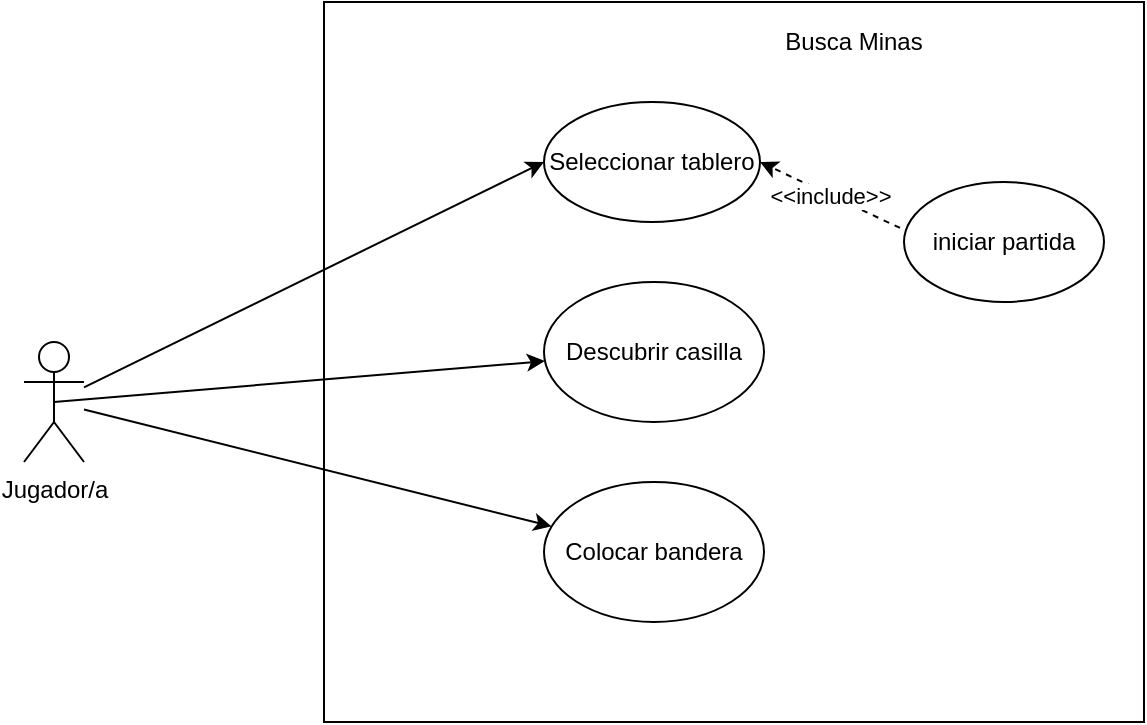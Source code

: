 <mxfile version="15.3.0" type="github">
  <diagram id="0J29SXEDrfdCCu9A4Jwd" name="Page-1">
    <mxGraphModel dx="1422" dy="746" grid="1" gridSize="10" guides="1" tooltips="1" connect="1" arrows="1" fold="1" page="1" pageScale="1" pageWidth="827" pageHeight="1169" math="0" shadow="0">
      <root>
        <mxCell id="0" />
        <mxCell id="1" parent="0" />
        <mxCell id="GdfN9jX6rAno2gfqHbO2-1" value="Jugador/a" style="shape=umlActor;verticalLabelPosition=bottom;verticalAlign=top;html=1;outlineConnect=0;" parent="1" vertex="1">
          <mxGeometry x="180" y="310" width="30" height="60" as="geometry" />
        </mxCell>
        <mxCell id="GdfN9jX6rAno2gfqHbO2-2" value="" style="rounded=0;whiteSpace=wrap;html=1;" parent="1" vertex="1">
          <mxGeometry x="330" y="140" width="410" height="360" as="geometry" />
        </mxCell>
        <mxCell id="GdfN9jX6rAno2gfqHbO2-3" value="Seleccionar tablero" style="ellipse;whiteSpace=wrap;html=1;" parent="1" vertex="1">
          <mxGeometry x="440" y="190" width="108" height="60" as="geometry" />
        </mxCell>
        <mxCell id="GdfN9jX6rAno2gfqHbO2-5" value="Descubrir casilla" style="ellipse;whiteSpace=wrap;html=1;" parent="1" vertex="1">
          <mxGeometry x="440" y="280" width="110" height="70" as="geometry" />
        </mxCell>
        <mxCell id="GdfN9jX6rAno2gfqHbO2-6" value="Colocar bandera" style="ellipse;whiteSpace=wrap;html=1;" parent="1" vertex="1">
          <mxGeometry x="440" y="380" width="110" height="70" as="geometry" />
        </mxCell>
        <mxCell id="GdfN9jX6rAno2gfqHbO2-8" value="Busca Minas" style="text;html=1;strokeColor=none;fillColor=none;align=center;verticalAlign=middle;whiteSpace=wrap;rounded=0;" parent="1" vertex="1">
          <mxGeometry x="540" y="150" width="110" height="20" as="geometry" />
        </mxCell>
        <mxCell id="GdfN9jX6rAno2gfqHbO2-9" value="" style="endArrow=classic;html=1;entryX=0;entryY=0.5;entryDx=0;entryDy=0;" parent="1" source="GdfN9jX6rAno2gfqHbO2-1" target="GdfN9jX6rAno2gfqHbO2-3" edge="1">
          <mxGeometry width="50" height="50" relative="1" as="geometry">
            <mxPoint x="290" y="300" as="sourcePoint" />
            <mxPoint x="340" y="250" as="targetPoint" />
          </mxGeometry>
        </mxCell>
        <mxCell id="GdfN9jX6rAno2gfqHbO2-10" value="" style="endArrow=classic;html=1;exitX=0.5;exitY=0.5;exitDx=0;exitDy=0;exitPerimeter=0;" parent="1" source="GdfN9jX6rAno2gfqHbO2-1" target="GdfN9jX6rAno2gfqHbO2-5" edge="1">
          <mxGeometry width="50" height="50" relative="1" as="geometry">
            <mxPoint x="300" y="370" as="sourcePoint" />
            <mxPoint x="350" y="320" as="targetPoint" />
          </mxGeometry>
        </mxCell>
        <mxCell id="GdfN9jX6rAno2gfqHbO2-11" value="" style="endArrow=classic;html=1;" parent="1" source="GdfN9jX6rAno2gfqHbO2-1" target="GdfN9jX6rAno2gfqHbO2-6" edge="1">
          <mxGeometry width="50" height="50" relative="1" as="geometry">
            <mxPoint x="300" y="410" as="sourcePoint" />
            <mxPoint x="350" y="360" as="targetPoint" />
          </mxGeometry>
        </mxCell>
        <mxCell id="T5NXi9_Bx7aBi786XCMh-1" value="iniciar partida" style="ellipse;whiteSpace=wrap;html=1;" vertex="1" parent="1">
          <mxGeometry x="620" y="230" width="100" height="60" as="geometry" />
        </mxCell>
        <mxCell id="T5NXi9_Bx7aBi786XCMh-2" value="&amp;lt;&amp;lt;include&amp;gt;&amp;gt;" style="endArrow=classic;html=1;exitX=-0.02;exitY=0.383;exitDx=0;exitDy=0;entryX=1;entryY=0.5;entryDx=0;entryDy=0;exitPerimeter=0;dashed=1;" edge="1" parent="1" source="T5NXi9_Bx7aBi786XCMh-1" target="GdfN9jX6rAno2gfqHbO2-3">
          <mxGeometry width="50" height="50" relative="1" as="geometry">
            <mxPoint x="590" y="220" as="sourcePoint" />
            <mxPoint x="640" y="170" as="targetPoint" />
          </mxGeometry>
        </mxCell>
      </root>
    </mxGraphModel>
  </diagram>
</mxfile>
